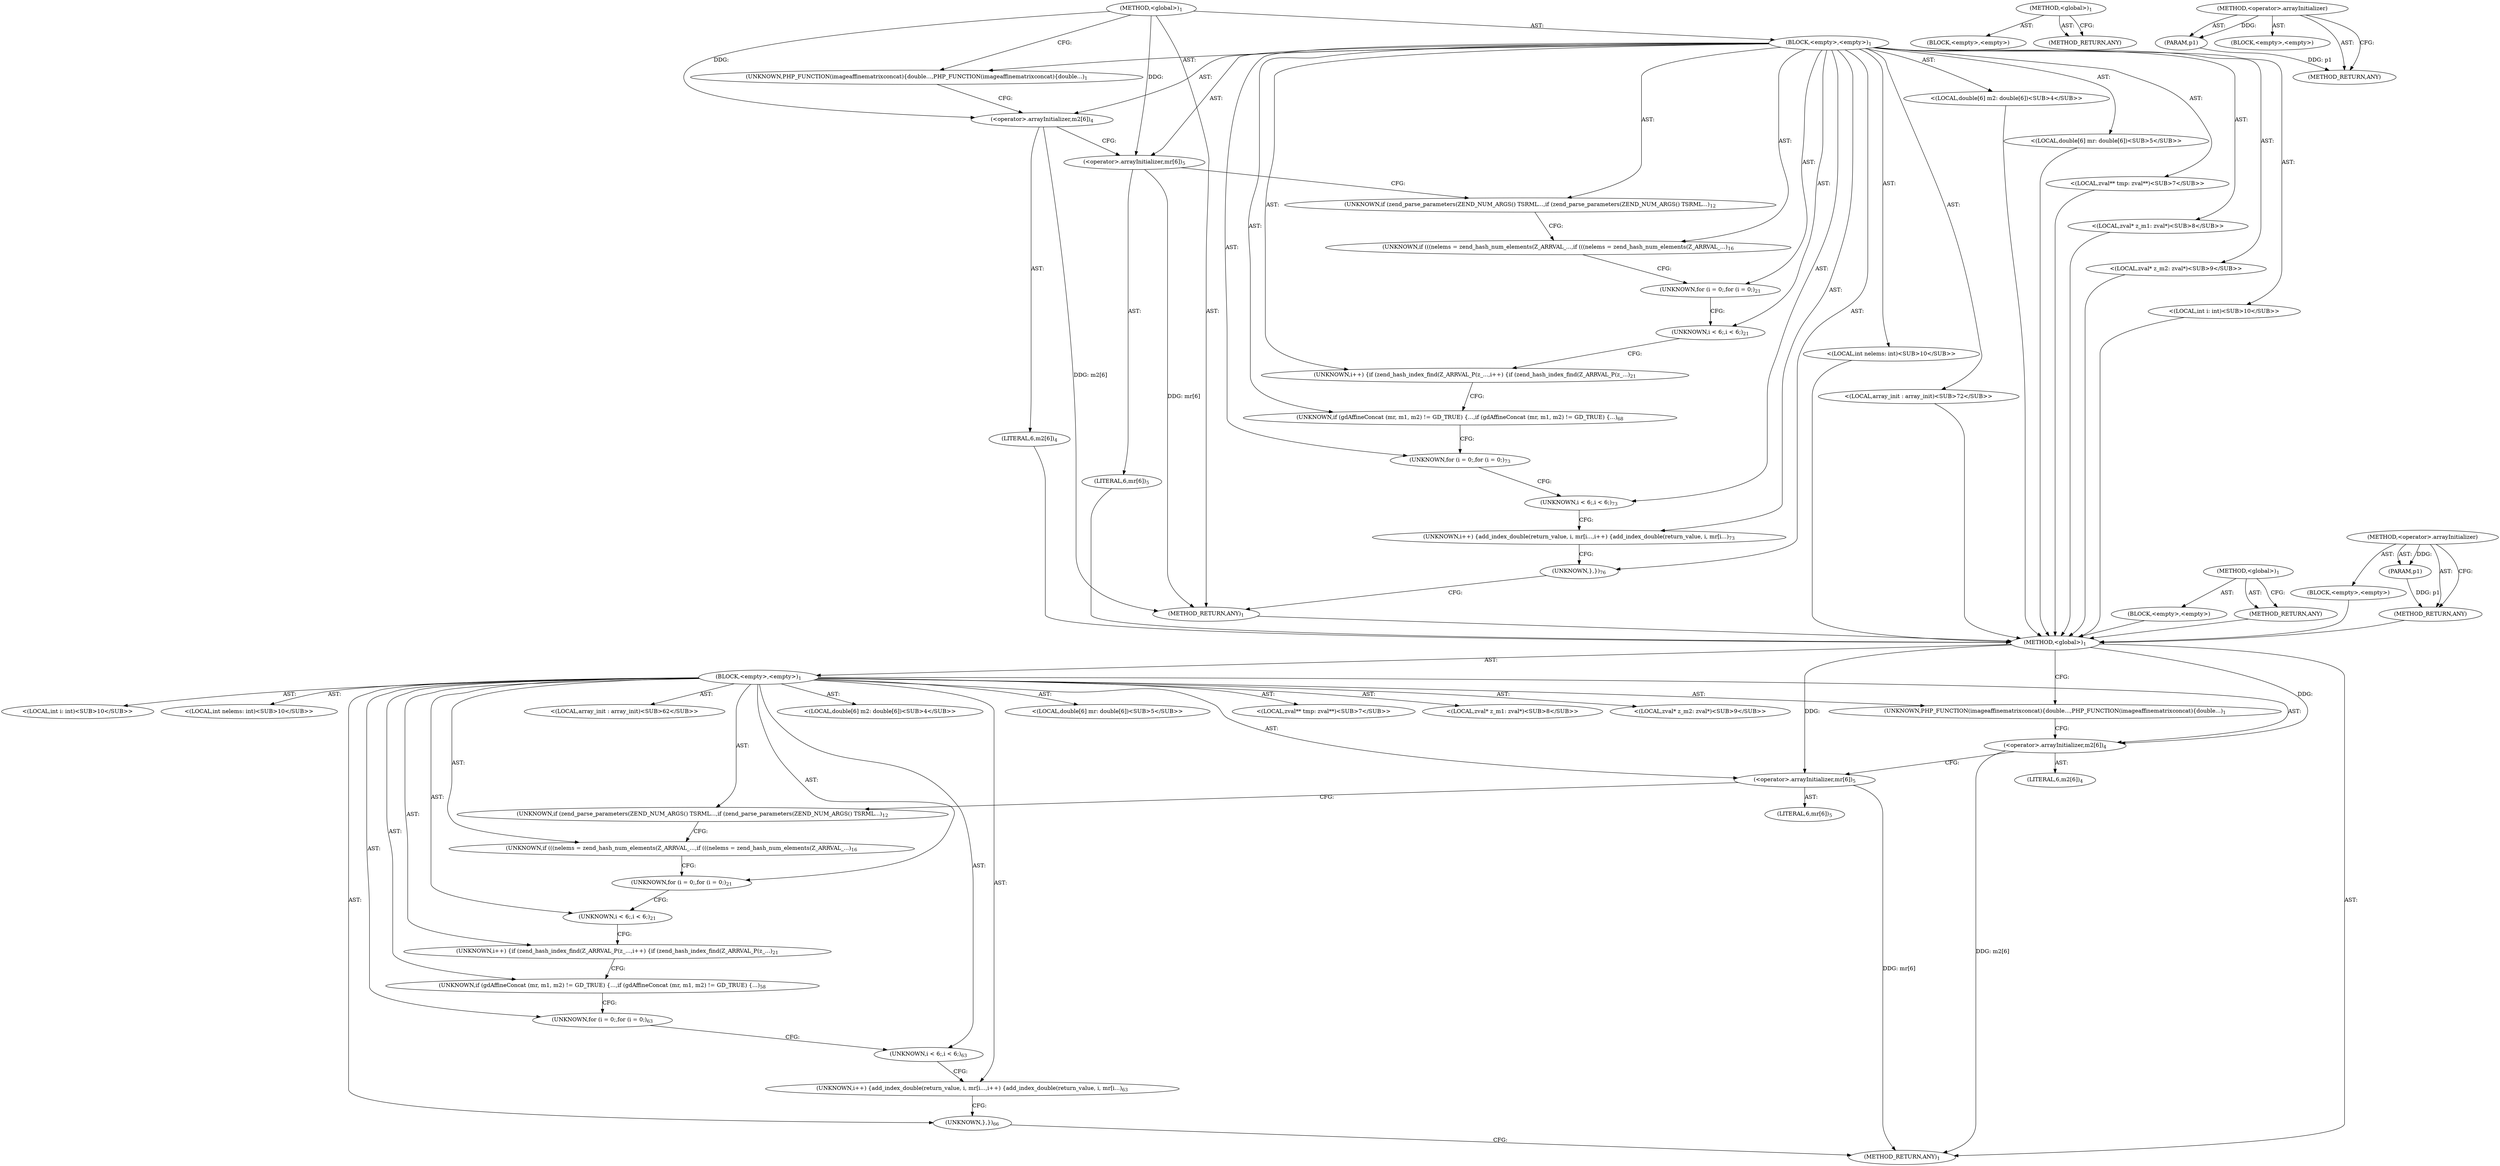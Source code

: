 digraph "&lt;operator&gt;.arrayInitializer" {
vulnerable_6 [label=<(METHOD,&lt;global&gt;)<SUB>1</SUB>>];
vulnerable_7 [label=<(BLOCK,&lt;empty&gt;,&lt;empty&gt;)<SUB>1</SUB>>];
vulnerable_8 [label=<(UNKNOWN,PHP_FUNCTION(imageaffinematrixconcat)
{
	double...,PHP_FUNCTION(imageaffinematrixconcat)
{
	double...)<SUB>1</SUB>>];
vulnerable_9 [label="<(LOCAL,double[6] m2: double[6])<SUB>4</SUB>>"];
vulnerable_10 [label=<(&lt;operator&gt;.arrayInitializer,m2[6])<SUB>4</SUB>>];
vulnerable_11 [label=<(LITERAL,6,m2[6])<SUB>4</SUB>>];
vulnerable_12 [label="<(LOCAL,double[6] mr: double[6])<SUB>5</SUB>>"];
vulnerable_13 [label=<(&lt;operator&gt;.arrayInitializer,mr[6])<SUB>5</SUB>>];
vulnerable_14 [label=<(LITERAL,6,mr[6])<SUB>5</SUB>>];
vulnerable_15 [label="<(LOCAL,zval** tmp: zval**)<SUB>7</SUB>>"];
vulnerable_16 [label="<(LOCAL,zval* z_m1: zval*)<SUB>8</SUB>>"];
vulnerable_17 [label="<(LOCAL,zval* z_m2: zval*)<SUB>9</SUB>>"];
vulnerable_18 [label="<(LOCAL,int i: int)<SUB>10</SUB>>"];
vulnerable_19 [label="<(LOCAL,int nelems: int)<SUB>10</SUB>>"];
vulnerable_20 [label=<(UNKNOWN,if (zend_parse_parameters(ZEND_NUM_ARGS() TSRML...,if (zend_parse_parameters(ZEND_NUM_ARGS() TSRML...)<SUB>12</SUB>>];
vulnerable_21 [label=<(UNKNOWN,if (((nelems = zend_hash_num_elements(Z_ARRVAL_...,if (((nelems = zend_hash_num_elements(Z_ARRVAL_...)<SUB>16</SUB>>];
vulnerable_22 [label=<(UNKNOWN,for (i = 0;,for (i = 0;)<SUB>21</SUB>>];
vulnerable_23 [label=<(UNKNOWN,i &lt; 6;,i &lt; 6;)<SUB>21</SUB>>];
vulnerable_24 [label=<(UNKNOWN,i++) {
		if (zend_hash_index_find(Z_ARRVAL_P(z_...,i++) {
		if (zend_hash_index_find(Z_ARRVAL_P(z_...)<SUB>21</SUB>>];
vulnerable_25 [label=<(UNKNOWN,if (gdAffineConcat (mr, m1, m2) != GD_TRUE) {
	...,if (gdAffineConcat (mr, m1, m2) != GD_TRUE) {
	...)<SUB>58</SUB>>];
vulnerable_26 [label="<(LOCAL,array_init : array_init)<SUB>62</SUB>>"];
vulnerable_27 [label=<(UNKNOWN,for (i = 0;,for (i = 0;)<SUB>63</SUB>>];
vulnerable_28 [label=<(UNKNOWN,i &lt; 6;,i &lt; 6;)<SUB>63</SUB>>];
vulnerable_29 [label=<(UNKNOWN,i++) {
		add_index_double(return_value, i, mr[i...,i++) {
		add_index_double(return_value, i, mr[i...)<SUB>63</SUB>>];
vulnerable_30 [label=<(UNKNOWN,},})<SUB>66</SUB>>];
vulnerable_31 [label=<(METHOD_RETURN,ANY)<SUB>1</SUB>>];
vulnerable_46 [label=<(METHOD,&lt;global&gt;)<SUB>1</SUB>>];
vulnerable_47 [label=<(BLOCK,&lt;empty&gt;,&lt;empty&gt;)>];
vulnerable_48 [label=<(METHOD_RETURN,ANY)>];
vulnerable_52 [label=<(METHOD,&lt;operator&gt;.arrayInitializer)>];
vulnerable_53 [label=<(PARAM,p1)>];
vulnerable_54 [label=<(BLOCK,&lt;empty&gt;,&lt;empty&gt;)>];
vulnerable_55 [label=<(METHOD_RETURN,ANY)>];
fixed_6 [label=<(METHOD,&lt;global&gt;)<SUB>1</SUB>>];
fixed_7 [label=<(BLOCK,&lt;empty&gt;,&lt;empty&gt;)<SUB>1</SUB>>];
fixed_8 [label=<(UNKNOWN,PHP_FUNCTION(imageaffinematrixconcat)
{
	double...,PHP_FUNCTION(imageaffinematrixconcat)
{
	double...)<SUB>1</SUB>>];
fixed_9 [label="<(LOCAL,double[6] m2: double[6])<SUB>4</SUB>>"];
fixed_10 [label=<(&lt;operator&gt;.arrayInitializer,m2[6])<SUB>4</SUB>>];
fixed_11 [label=<(LITERAL,6,m2[6])<SUB>4</SUB>>];
fixed_12 [label="<(LOCAL,double[6] mr: double[6])<SUB>5</SUB>>"];
fixed_13 [label=<(&lt;operator&gt;.arrayInitializer,mr[6])<SUB>5</SUB>>];
fixed_14 [label=<(LITERAL,6,mr[6])<SUB>5</SUB>>];
fixed_15 [label="<(LOCAL,zval** tmp: zval**)<SUB>7</SUB>>"];
fixed_16 [label="<(LOCAL,zval* z_m1: zval*)<SUB>8</SUB>>"];
fixed_17 [label="<(LOCAL,zval* z_m2: zval*)<SUB>9</SUB>>"];
fixed_18 [label="<(LOCAL,int i: int)<SUB>10</SUB>>"];
fixed_19 [label="<(LOCAL,int nelems: int)<SUB>10</SUB>>"];
fixed_20 [label=<(UNKNOWN,if (zend_parse_parameters(ZEND_NUM_ARGS() TSRML...,if (zend_parse_parameters(ZEND_NUM_ARGS() TSRML...)<SUB>12</SUB>>];
fixed_21 [label=<(UNKNOWN,if (((nelems = zend_hash_num_elements(Z_ARRVAL_...,if (((nelems = zend_hash_num_elements(Z_ARRVAL_...)<SUB>16</SUB>>];
fixed_22 [label=<(UNKNOWN,for (i = 0;,for (i = 0;)<SUB>21</SUB>>];
fixed_23 [label=<(UNKNOWN,i &lt; 6;,i &lt; 6;)<SUB>21</SUB>>];
fixed_24 [label=<(UNKNOWN,i++) {
		if (zend_hash_index_find(Z_ARRVAL_P(z_...,i++) {
		if (zend_hash_index_find(Z_ARRVAL_P(z_...)<SUB>21</SUB>>];
fixed_25 [label=<(UNKNOWN,if (gdAffineConcat (mr, m1, m2) != GD_TRUE) {
	...,if (gdAffineConcat (mr, m1, m2) != GD_TRUE) {
	...)<SUB>68</SUB>>];
fixed_26 [label="<(LOCAL,array_init : array_init)<SUB>72</SUB>>"];
fixed_27 [label=<(UNKNOWN,for (i = 0;,for (i = 0;)<SUB>73</SUB>>];
fixed_28 [label=<(UNKNOWN,i &lt; 6;,i &lt; 6;)<SUB>73</SUB>>];
fixed_29 [label=<(UNKNOWN,i++) {
		add_index_double(return_value, i, mr[i...,i++) {
		add_index_double(return_value, i, mr[i...)<SUB>73</SUB>>];
fixed_30 [label=<(UNKNOWN,},})<SUB>76</SUB>>];
fixed_31 [label=<(METHOD_RETURN,ANY)<SUB>1</SUB>>];
fixed_46 [label=<(METHOD,&lt;global&gt;)<SUB>1</SUB>>];
fixed_47 [label=<(BLOCK,&lt;empty&gt;,&lt;empty&gt;)>];
fixed_48 [label=<(METHOD_RETURN,ANY)>];
fixed_52 [label=<(METHOD,&lt;operator&gt;.arrayInitializer)>];
fixed_53 [label=<(PARAM,p1)>];
fixed_54 [label=<(BLOCK,&lt;empty&gt;,&lt;empty&gt;)>];
fixed_55 [label=<(METHOD_RETURN,ANY)>];
vulnerable_6 -> vulnerable_7  [key=0, label="AST: "];
vulnerable_6 -> vulnerable_31  [key=0, label="AST: "];
vulnerable_6 -> vulnerable_8  [key=0, label="CFG: "];
vulnerable_6 -> vulnerable_10  [key=0, label="DDG: "];
vulnerable_6 -> vulnerable_13  [key=0, label="DDG: "];
vulnerable_7 -> vulnerable_8  [key=0, label="AST: "];
vulnerable_7 -> vulnerable_9  [key=0, label="AST: "];
vulnerable_7 -> vulnerable_10  [key=0, label="AST: "];
vulnerable_7 -> vulnerable_12  [key=0, label="AST: "];
vulnerable_7 -> vulnerable_13  [key=0, label="AST: "];
vulnerable_7 -> vulnerable_15  [key=0, label="AST: "];
vulnerable_7 -> vulnerable_16  [key=0, label="AST: "];
vulnerable_7 -> vulnerable_17  [key=0, label="AST: "];
vulnerable_7 -> vulnerable_18  [key=0, label="AST: "];
vulnerable_7 -> vulnerable_19  [key=0, label="AST: "];
vulnerable_7 -> vulnerable_20  [key=0, label="AST: "];
vulnerable_7 -> vulnerable_21  [key=0, label="AST: "];
vulnerable_7 -> vulnerable_22  [key=0, label="AST: "];
vulnerable_7 -> vulnerable_23  [key=0, label="AST: "];
vulnerable_7 -> vulnerable_24  [key=0, label="AST: "];
vulnerable_7 -> vulnerable_25  [key=0, label="AST: "];
vulnerable_7 -> vulnerable_26  [key=0, label="AST: "];
vulnerable_7 -> vulnerable_27  [key=0, label="AST: "];
vulnerable_7 -> vulnerable_28  [key=0, label="AST: "];
vulnerable_7 -> vulnerable_29  [key=0, label="AST: "];
vulnerable_7 -> vulnerable_30  [key=0, label="AST: "];
vulnerable_8 -> vulnerable_10  [key=0, label="CFG: "];
vulnerable_10 -> vulnerable_11  [key=0, label="AST: "];
vulnerable_10 -> vulnerable_13  [key=0, label="CFG: "];
vulnerable_10 -> vulnerable_31  [key=0, label="DDG: m2[6]"];
vulnerable_13 -> vulnerable_14  [key=0, label="AST: "];
vulnerable_13 -> vulnerable_20  [key=0, label="CFG: "];
vulnerable_13 -> vulnerable_31  [key=0, label="DDG: mr[6]"];
vulnerable_20 -> vulnerable_21  [key=0, label="CFG: "];
vulnerable_21 -> vulnerable_22  [key=0, label="CFG: "];
vulnerable_22 -> vulnerable_23  [key=0, label="CFG: "];
vulnerable_23 -> vulnerable_24  [key=0, label="CFG: "];
vulnerable_24 -> vulnerable_25  [key=0, label="CFG: "];
vulnerable_25 -> vulnerable_27  [key=0, label="CFG: "];
vulnerable_27 -> vulnerable_28  [key=0, label="CFG: "];
vulnerable_28 -> vulnerable_29  [key=0, label="CFG: "];
vulnerable_29 -> vulnerable_30  [key=0, label="CFG: "];
vulnerable_30 -> vulnerable_31  [key=0, label="CFG: "];
vulnerable_46 -> vulnerable_47  [key=0, label="AST: "];
vulnerable_46 -> vulnerable_48  [key=0, label="AST: "];
vulnerable_46 -> vulnerable_48  [key=1, label="CFG: "];
vulnerable_52 -> vulnerable_53  [key=0, label="AST: "];
vulnerable_52 -> vulnerable_53  [key=1, label="DDG: "];
vulnerable_52 -> vulnerable_54  [key=0, label="AST: "];
vulnerable_52 -> vulnerable_55  [key=0, label="AST: "];
vulnerable_52 -> vulnerable_55  [key=1, label="CFG: "];
vulnerable_53 -> vulnerable_55  [key=0, label="DDG: p1"];
fixed_6 -> fixed_7  [key=0, label="AST: "];
fixed_6 -> fixed_31  [key=0, label="AST: "];
fixed_6 -> fixed_8  [key=0, label="CFG: "];
fixed_6 -> fixed_10  [key=0, label="DDG: "];
fixed_6 -> fixed_13  [key=0, label="DDG: "];
fixed_7 -> fixed_8  [key=0, label="AST: "];
fixed_7 -> fixed_9  [key=0, label="AST: "];
fixed_7 -> fixed_10  [key=0, label="AST: "];
fixed_7 -> fixed_12  [key=0, label="AST: "];
fixed_7 -> fixed_13  [key=0, label="AST: "];
fixed_7 -> fixed_15  [key=0, label="AST: "];
fixed_7 -> fixed_16  [key=0, label="AST: "];
fixed_7 -> fixed_17  [key=0, label="AST: "];
fixed_7 -> fixed_18  [key=0, label="AST: "];
fixed_7 -> fixed_19  [key=0, label="AST: "];
fixed_7 -> fixed_20  [key=0, label="AST: "];
fixed_7 -> fixed_21  [key=0, label="AST: "];
fixed_7 -> fixed_22  [key=0, label="AST: "];
fixed_7 -> fixed_23  [key=0, label="AST: "];
fixed_7 -> fixed_24  [key=0, label="AST: "];
fixed_7 -> fixed_25  [key=0, label="AST: "];
fixed_7 -> fixed_26  [key=0, label="AST: "];
fixed_7 -> fixed_27  [key=0, label="AST: "];
fixed_7 -> fixed_28  [key=0, label="AST: "];
fixed_7 -> fixed_29  [key=0, label="AST: "];
fixed_7 -> fixed_30  [key=0, label="AST: "];
fixed_8 -> fixed_10  [key=0, label="CFG: "];
fixed_9 -> vulnerable_6  [key=0];
fixed_10 -> fixed_11  [key=0, label="AST: "];
fixed_10 -> fixed_13  [key=0, label="CFG: "];
fixed_10 -> fixed_31  [key=0, label="DDG: m2[6]"];
fixed_11 -> vulnerable_6  [key=0];
fixed_12 -> vulnerable_6  [key=0];
fixed_13 -> fixed_14  [key=0, label="AST: "];
fixed_13 -> fixed_20  [key=0, label="CFG: "];
fixed_13 -> fixed_31  [key=0, label="DDG: mr[6]"];
fixed_14 -> vulnerable_6  [key=0];
fixed_15 -> vulnerable_6  [key=0];
fixed_16 -> vulnerable_6  [key=0];
fixed_17 -> vulnerable_6  [key=0];
fixed_18 -> vulnerable_6  [key=0];
fixed_19 -> vulnerable_6  [key=0];
fixed_20 -> fixed_21  [key=0, label="CFG: "];
fixed_21 -> fixed_22  [key=0, label="CFG: "];
fixed_22 -> fixed_23  [key=0, label="CFG: "];
fixed_23 -> fixed_24  [key=0, label="CFG: "];
fixed_24 -> fixed_25  [key=0, label="CFG: "];
fixed_25 -> fixed_27  [key=0, label="CFG: "];
fixed_26 -> vulnerable_6  [key=0];
fixed_27 -> fixed_28  [key=0, label="CFG: "];
fixed_28 -> fixed_29  [key=0, label="CFG: "];
fixed_29 -> fixed_30  [key=0, label="CFG: "];
fixed_30 -> fixed_31  [key=0, label="CFG: "];
fixed_31 -> vulnerable_6  [key=0];
fixed_46 -> fixed_47  [key=0, label="AST: "];
fixed_46 -> fixed_48  [key=0, label="AST: "];
fixed_46 -> fixed_48  [key=1, label="CFG: "];
fixed_47 -> vulnerable_6  [key=0];
fixed_48 -> vulnerable_6  [key=0];
fixed_52 -> fixed_53  [key=0, label="AST: "];
fixed_52 -> fixed_53  [key=1, label="DDG: "];
fixed_52 -> fixed_54  [key=0, label="AST: "];
fixed_52 -> fixed_55  [key=0, label="AST: "];
fixed_52 -> fixed_55  [key=1, label="CFG: "];
fixed_53 -> fixed_55  [key=0, label="DDG: p1"];
fixed_54 -> vulnerable_6  [key=0];
fixed_55 -> vulnerable_6  [key=0];
}
